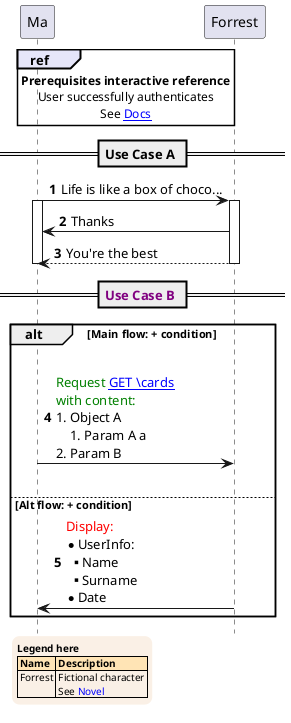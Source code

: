 @startuml slide table
skinparam Legend {
    BackgroundColor Linen
    FontColor black
    BorderThickness 0
    FontSize 10
}
autonumber
hide footbox

ref#Lavender over Ma 
    **Prerequisites interactive reference**
    User successfully authenticates
    See [[https://plantuml.com/news Docs]]
end ref

== Use Case A ==
Ma -> Forrest: Life is like a box of choco...
activate Ma 
activate Forrest
    Forrest -> Ma: Thanks
    return You're the best
    'F. auto deactivates due to "return"
    'Return is for operation before F's act-n
deactivate Ma

== <font color=Purple>Use Case B ==
alt Main flow: + condition 
  |||
  Ma -> Forrest: <font color=green>Request [[https://plantuml.com/news GET \cards]] \n<font color=green>with content: \n#Object A \n##Param A a \n#Param B
  |||
else Alt flow: + condition
    Forrest -> Ma: <font color=red>Display: \n*UserInfo: \n**Name \n**Surname \n*Date
end 

legend left
    ' possible parameters: left | right | top | bottom | center
    **Legend here**
    <#Moccasin>|= Name |= Description |
    | Forrest | Fictional character \n See [[https://plantuml/com/news Novel]]|
end legend

@enduml